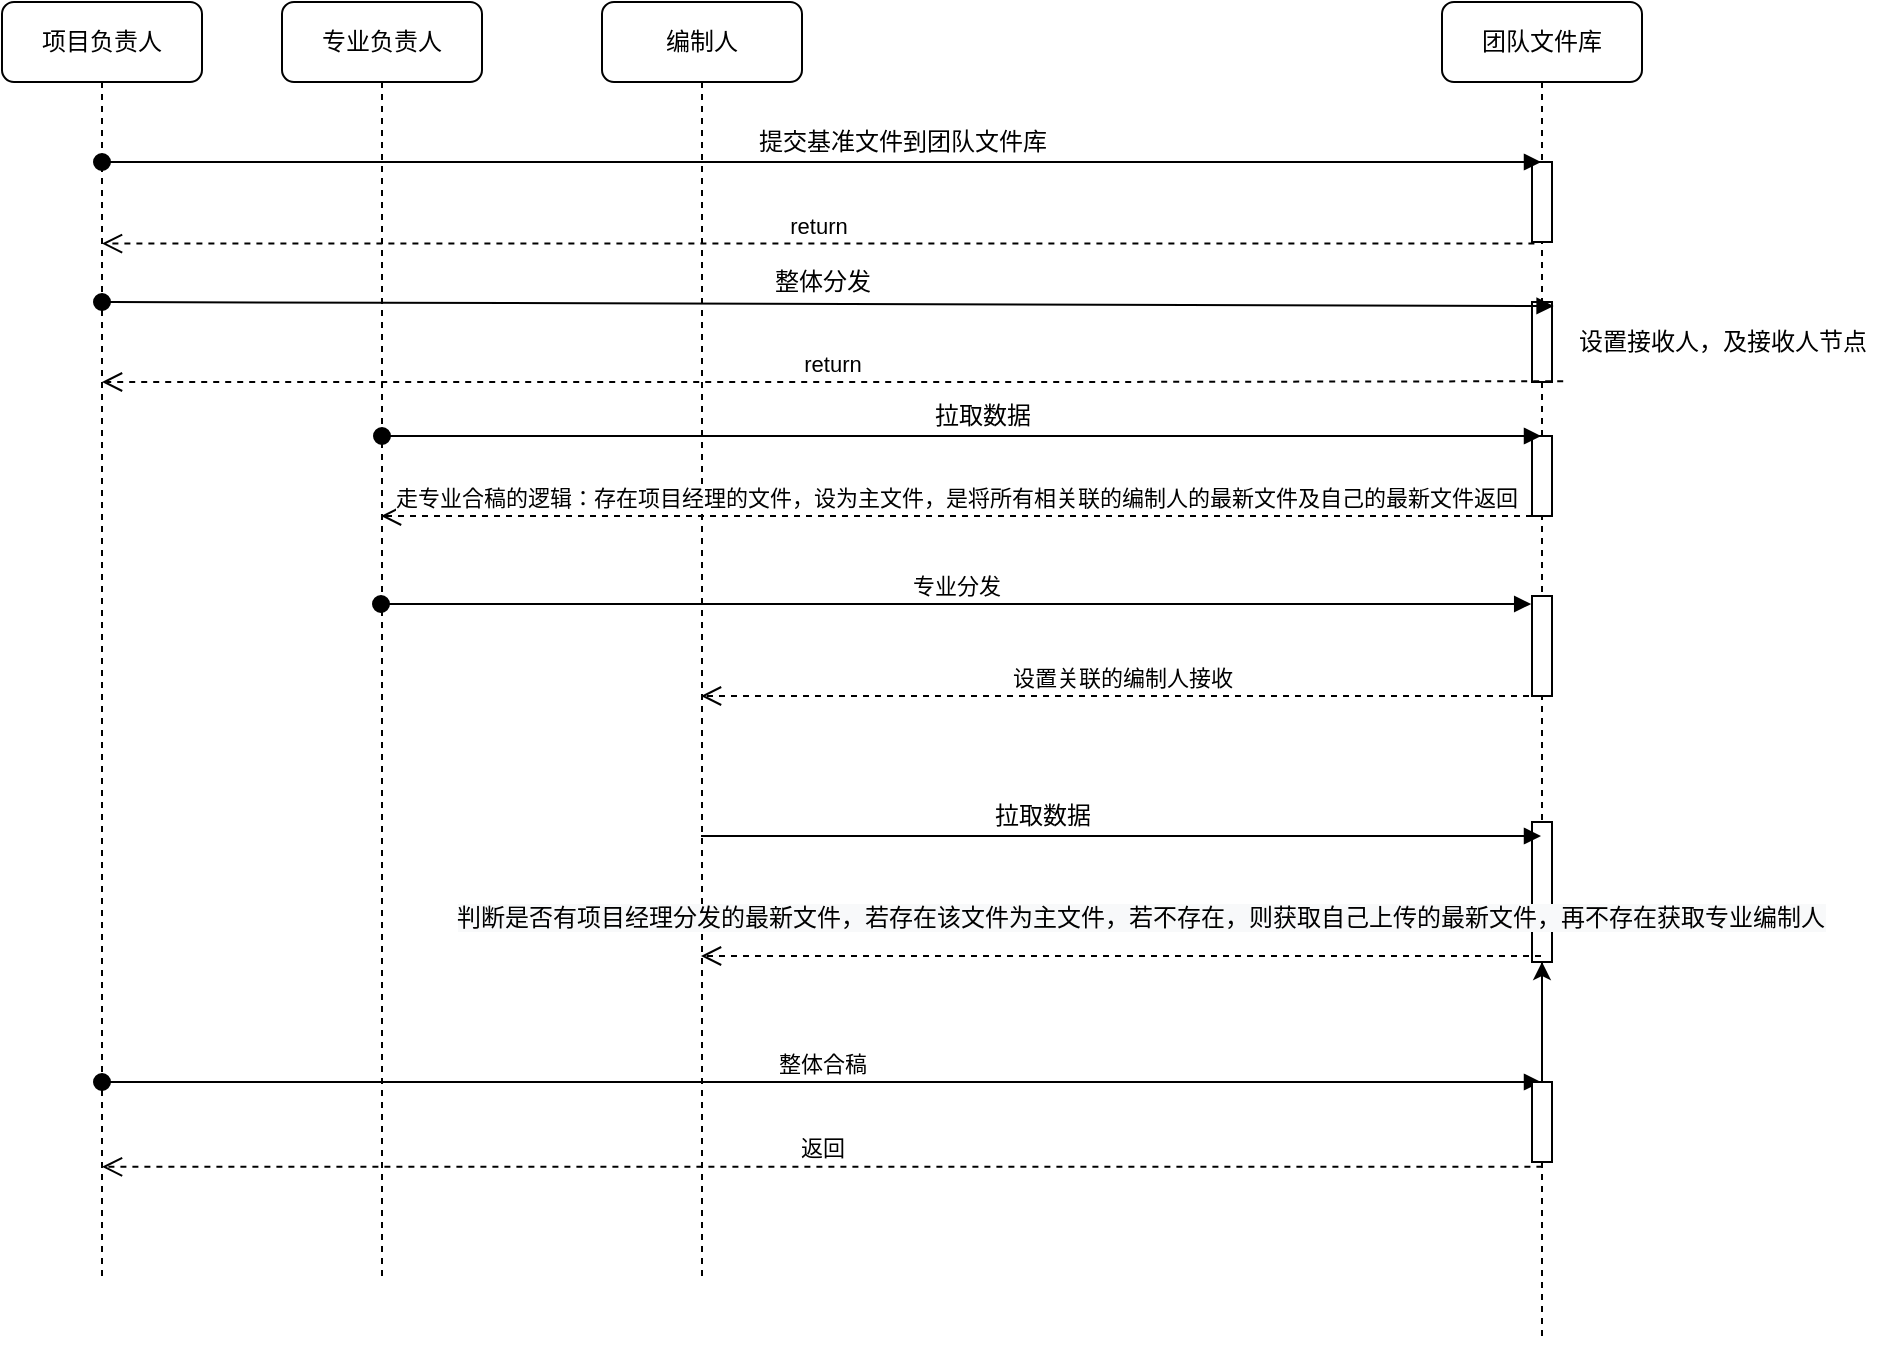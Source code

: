 <mxfile version="15.8.3" type="github">
  <diagram name="Page-1" id="13e1069c-82ec-6db2-03f1-153e76fe0fe0">
    <mxGraphModel dx="1024" dy="475" grid="1" gridSize="10" guides="1" tooltips="1" connect="1" arrows="1" fold="1" page="1" pageScale="1" pageWidth="1100" pageHeight="850" background="none" math="0" shadow="0">
      <root>
        <mxCell id="0" />
        <mxCell id="1" parent="0" />
        <mxCell id="7baba1c4bc27f4b0-2" value="专业负责人" style="shape=umlLifeline;perimeter=lifelinePerimeter;whiteSpace=wrap;html=1;container=1;collapsible=0;recursiveResize=0;outlineConnect=0;rounded=1;shadow=0;comic=0;labelBackgroundColor=none;strokeWidth=1;fontFamily=Verdana;fontSize=12;align=center;" parent="1" vertex="1">
          <mxGeometry x="240" y="80" width="100" height="640" as="geometry" />
        </mxCell>
        <mxCell id="7baba1c4bc27f4b0-3" value="编制人" style="shape=umlLifeline;perimeter=lifelinePerimeter;whiteSpace=wrap;html=1;container=1;collapsible=0;recursiveResize=0;outlineConnect=0;rounded=1;shadow=0;comic=0;labelBackgroundColor=none;strokeWidth=1;fontFamily=Verdana;fontSize=12;align=center;" parent="1" vertex="1">
          <mxGeometry x="400" y="80" width="100" height="640" as="geometry" />
        </mxCell>
        <mxCell id="7baba1c4bc27f4b0-6" value="团队文件库" style="shape=umlLifeline;perimeter=lifelinePerimeter;whiteSpace=wrap;html=1;container=1;collapsible=0;recursiveResize=0;outlineConnect=0;rounded=1;shadow=0;comic=0;labelBackgroundColor=none;strokeWidth=1;fontFamily=Verdana;fontSize=12;align=center;" parent="1" vertex="1">
          <mxGeometry x="820" y="80" width="100" height="670" as="geometry" />
        </mxCell>
        <mxCell id="_GtbJUJA54lBvp14Mg9Z-6" value="" style="html=1;points=[];perimeter=orthogonalPerimeter;" vertex="1" parent="7baba1c4bc27f4b0-6">
          <mxGeometry x="45" y="80" width="10" height="40" as="geometry" />
        </mxCell>
        <mxCell id="_GtbJUJA54lBvp14Mg9Z-11" value="" style="html=1;points=[];perimeter=orthogonalPerimeter;" vertex="1" parent="7baba1c4bc27f4b0-6">
          <mxGeometry x="45" y="150" width="10" height="40" as="geometry" />
        </mxCell>
        <mxCell id="_GtbJUJA54lBvp14Mg9Z-17" value="" style="html=1;points=[];perimeter=orthogonalPerimeter;" vertex="1" parent="7baba1c4bc27f4b0-6">
          <mxGeometry x="45" y="217" width="10" height="40" as="geometry" />
        </mxCell>
        <mxCell id="_GtbJUJA54lBvp14Mg9Z-30" value="" style="html=1;points=[];perimeter=orthogonalPerimeter;" vertex="1" parent="7baba1c4bc27f4b0-6">
          <mxGeometry x="45" y="297" width="10" height="50" as="geometry" />
        </mxCell>
        <mxCell id="_GtbJUJA54lBvp14Mg9Z-47" value="" style="html=1;points=[];perimeter=orthogonalPerimeter;" vertex="1" parent="7baba1c4bc27f4b0-6">
          <mxGeometry x="45" y="410" width="10" height="70" as="geometry" />
        </mxCell>
        <mxCell id="7baba1c4bc27f4b0-8" value="项目负责人" style="shape=umlLifeline;perimeter=lifelinePerimeter;whiteSpace=wrap;html=1;container=1;collapsible=0;recursiveResize=0;outlineConnect=0;rounded=1;shadow=0;comic=0;labelBackgroundColor=none;strokeWidth=1;fontFamily=Verdana;fontSize=12;align=center;" parent="1" vertex="1">
          <mxGeometry x="100" y="80" width="100" height="640" as="geometry" />
        </mxCell>
        <mxCell id="_GtbJUJA54lBvp14Mg9Z-37" value="" style="html=1;verticalAlign=bottom;startArrow=oval;startFill=1;endArrow=block;startSize=8;rounded=0;entryX=1.08;entryY=0.05;entryDx=0;entryDy=0;entryPerimeter=0;" edge="1" parent="7baba1c4bc27f4b0-8" target="_GtbJUJA54lBvp14Mg9Z-11">
          <mxGeometry width="60" relative="1" as="geometry">
            <mxPoint x="50" y="150" as="sourcePoint" />
            <mxPoint x="110" y="150" as="targetPoint" />
          </mxGeometry>
        </mxCell>
        <mxCell id="_GtbJUJA54lBvp14Mg9Z-46" value="整体合稿" style="html=1;verticalAlign=bottom;startArrow=oval;startFill=1;endArrow=block;startSize=8;rounded=0;" edge="1" parent="7baba1c4bc27f4b0-8" target="7baba1c4bc27f4b0-6">
          <mxGeometry width="60" relative="1" as="geometry">
            <mxPoint x="50" y="540" as="sourcePoint" />
            <mxPoint x="110" y="540" as="targetPoint" />
          </mxGeometry>
        </mxCell>
        <mxCell id="_GtbJUJA54lBvp14Mg9Z-2" value="提交基准文件到团队文件库" style="text;html=1;align=center;verticalAlign=middle;resizable=0;points=[];autosize=1;strokeColor=none;fillColor=none;" vertex="1" parent="1">
          <mxGeometry x="470" y="140" width="160" height="20" as="geometry" />
        </mxCell>
        <mxCell id="_GtbJUJA54lBvp14Mg9Z-10" value="整体分发" style="text;html=1;align=center;verticalAlign=middle;resizable=0;points=[];autosize=1;strokeColor=none;fillColor=none;" vertex="1" parent="1">
          <mxGeometry x="480" y="210" width="60" height="20" as="geometry" />
        </mxCell>
        <mxCell id="_GtbJUJA54lBvp14Mg9Z-13" value="" style="html=1;verticalAlign=bottom;endArrow=block;rounded=0;" edge="1" parent="1">
          <mxGeometry width="80" relative="1" as="geometry">
            <mxPoint x="449.5" y="497" as="sourcePoint" />
            <mxPoint x="869.5" y="497" as="targetPoint" />
            <Array as="points">
              <mxPoint x="510" y="497" />
              <mxPoint x="640" y="497" />
            </Array>
          </mxGeometry>
        </mxCell>
        <mxCell id="_GtbJUJA54lBvp14Mg9Z-16" value="拉取数据" style="text;html=1;align=center;verticalAlign=middle;resizable=0;points=[];autosize=1;strokeColor=none;fillColor=none;" vertex="1" parent="1">
          <mxGeometry x="590" y="477" width="60" height="20" as="geometry" />
        </mxCell>
        <mxCell id="_GtbJUJA54lBvp14Mg9Z-23" value="&lt;span style=&quot;font-size: 12px ; background-color: rgb(248 , 249 , 250)&quot;&gt;判断是否有项目经理分发的最新文件，若存在该文件为主文件，若不存在，则获取自己上传的最新文件，再不存在获取专业编制人&lt;/span&gt;" style="html=1;verticalAlign=bottom;endArrow=open;dashed=1;endSize=8;rounded=0;" edge="1" parent="1">
          <mxGeometry x="-0.044" y="-10" relative="1" as="geometry">
            <mxPoint x="869.5" y="557" as="sourcePoint" />
            <mxPoint x="449.5" y="557" as="targetPoint" />
            <Array as="points">
              <mxPoint x="750" y="557" />
              <mxPoint x="630" y="557" />
            </Array>
            <mxPoint as="offset" />
          </mxGeometry>
        </mxCell>
        <mxCell id="_GtbJUJA54lBvp14Mg9Z-25" value="设置接收人，及接收人节点" style="text;html=1;align=center;verticalAlign=middle;resizable=0;points=[];autosize=1;strokeColor=none;fillColor=none;" vertex="1" parent="1">
          <mxGeometry x="880" y="240" width="160" height="20" as="geometry" />
        </mxCell>
        <mxCell id="_GtbJUJA54lBvp14Mg9Z-26" value="走专业合稿的逻辑：存在项目经理的文件，设为主文件，是将所有相关联的编制人的最新文件及自己的最新文件返回" style="html=1;verticalAlign=bottom;endArrow=open;dashed=1;endSize=8;rounded=0;" edge="1" parent="1" source="_GtbJUJA54lBvp14Mg9Z-17">
          <mxGeometry relative="1" as="geometry">
            <mxPoint x="660" y="347" as="sourcePoint" />
            <mxPoint x="289.5" y="337" as="targetPoint" />
            <Array as="points">
              <mxPoint x="660" y="337" />
            </Array>
          </mxGeometry>
        </mxCell>
        <mxCell id="_GtbJUJA54lBvp14Mg9Z-29" value="设置关联的编制人接收" style="html=1;verticalAlign=bottom;endArrow=open;dashed=1;endSize=8;rounded=0;" edge="1" parent="1">
          <mxGeometry relative="1" as="geometry">
            <mxPoint x="869.5" y="427" as="sourcePoint" />
            <mxPoint x="449.5" y="427" as="targetPoint" />
            <Array as="points">
              <mxPoint x="630" y="427" />
            </Array>
          </mxGeometry>
        </mxCell>
        <mxCell id="_GtbJUJA54lBvp14Mg9Z-33" value="return" style="html=1;verticalAlign=bottom;endArrow=open;dashed=1;endSize=8;rounded=0;exitX=0.12;exitY=1.02;exitDx=0;exitDy=0;exitPerimeter=0;" edge="1" parent="1" source="_GtbJUJA54lBvp14Mg9Z-6" target="7baba1c4bc27f4b0-8">
          <mxGeometry relative="1" as="geometry">
            <mxPoint x="650" y="280" as="sourcePoint" />
            <mxPoint x="570" y="280" as="targetPoint" />
          </mxGeometry>
        </mxCell>
        <mxCell id="_GtbJUJA54lBvp14Mg9Z-36" value="" style="html=1;verticalAlign=bottom;startArrow=oval;startFill=1;endArrow=block;startSize=8;rounded=0;" edge="1" parent="1" source="7baba1c4bc27f4b0-8" target="7baba1c4bc27f4b0-6">
          <mxGeometry width="60" relative="1" as="geometry">
            <mxPoint x="580" y="380" as="sourcePoint" />
            <mxPoint x="640" y="380" as="targetPoint" />
            <Array as="points">
              <mxPoint x="780" y="160" />
            </Array>
          </mxGeometry>
        </mxCell>
        <mxCell id="_GtbJUJA54lBvp14Mg9Z-40" value="" style="html=1;verticalAlign=bottom;startArrow=oval;startFill=1;endArrow=block;startSize=8;rounded=0;" edge="1" parent="1" source="7baba1c4bc27f4b0-2">
          <mxGeometry width="60" relative="1" as="geometry">
            <mxPoint x="300" y="297" as="sourcePoint" />
            <mxPoint x="869.5" y="297" as="targetPoint" />
          </mxGeometry>
        </mxCell>
        <mxCell id="_GtbJUJA54lBvp14Mg9Z-42" value="拉取数据" style="text;html=1;align=center;verticalAlign=middle;resizable=0;points=[];autosize=1;strokeColor=none;fillColor=none;" vertex="1" parent="1">
          <mxGeometry x="560" y="277" width="60" height="20" as="geometry" />
        </mxCell>
        <mxCell id="_GtbJUJA54lBvp14Mg9Z-44" value="专业分发" style="html=1;verticalAlign=bottom;startArrow=oval;startFill=1;endArrow=block;startSize=8;rounded=0;entryX=-0.04;entryY=0.08;entryDx=0;entryDy=0;entryPerimeter=0;" edge="1" parent="1" target="_GtbJUJA54lBvp14Mg9Z-30">
          <mxGeometry width="60" relative="1" as="geometry">
            <mxPoint x="289.5" y="381" as="sourcePoint" />
            <mxPoint x="640" y="397" as="targetPoint" />
          </mxGeometry>
        </mxCell>
        <mxCell id="_GtbJUJA54lBvp14Mg9Z-45" value="return" style="html=1;verticalAlign=bottom;endArrow=open;dashed=1;endSize=8;rounded=0;exitX=1.56;exitY=0.99;exitDx=0;exitDy=0;exitPerimeter=0;" edge="1" parent="1" source="_GtbJUJA54lBvp14Mg9Z-11" target="7baba1c4bc27f4b0-8">
          <mxGeometry relative="1" as="geometry">
            <mxPoint x="650" y="380" as="sourcePoint" />
            <mxPoint x="570" y="380" as="targetPoint" />
            <Array as="points">
              <mxPoint x="630" y="270" />
            </Array>
          </mxGeometry>
        </mxCell>
        <mxCell id="_GtbJUJA54lBvp14Mg9Z-49" value="" style="edgeStyle=orthogonalEdgeStyle;rounded=0;orthogonalLoop=1;jettySize=auto;html=1;" edge="1" parent="1" source="_GtbJUJA54lBvp14Mg9Z-48" target="_GtbJUJA54lBvp14Mg9Z-47">
          <mxGeometry relative="1" as="geometry" />
        </mxCell>
        <mxCell id="_GtbJUJA54lBvp14Mg9Z-48" value="" style="html=1;points=[];perimeter=orthogonalPerimeter;" vertex="1" parent="1">
          <mxGeometry x="865" y="620" width="10" height="40" as="geometry" />
        </mxCell>
        <mxCell id="_GtbJUJA54lBvp14Mg9Z-50" value="返回" style="html=1;verticalAlign=bottom;endArrow=open;dashed=1;endSize=8;rounded=0;exitX=0.52;exitY=1.06;exitDx=0;exitDy=0;exitPerimeter=0;" edge="1" parent="1" source="_GtbJUJA54lBvp14Mg9Z-48" target="7baba1c4bc27f4b0-8">
          <mxGeometry relative="1" as="geometry">
            <mxPoint x="650" y="580" as="sourcePoint" />
            <mxPoint x="570" y="580" as="targetPoint" />
          </mxGeometry>
        </mxCell>
      </root>
    </mxGraphModel>
  </diagram>
</mxfile>
